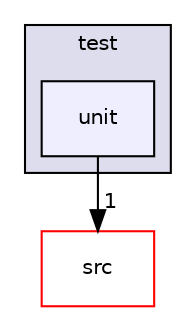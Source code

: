 digraph "test/unit" {
  compound=true
  node [ fontsize="10", fontname="Helvetica"];
  edge [ labelfontsize="10", labelfontname="Helvetica"];
  subgraph clusterdir_13e138d54eb8818da29c3992edef070a {
    graph [ bgcolor="#ddddee", pencolor="black", label="test" fontname="Helvetica", fontsize="10", URL="dir_13e138d54eb8818da29c3992edef070a.html"]
  dir_6a07fdbc4b50e86806a88566ca8f66e4 [shape=box, label="unit", style="filled", fillcolor="#eeeeff", pencolor="black", URL="dir_6a07fdbc4b50e86806a88566ca8f66e4.html"];
  }
  dir_68267d1309a1af8e8297ef4c3efbcdba [shape=box label="src" fillcolor="white" style="filled" color="red" URL="dir_68267d1309a1af8e8297ef4c3efbcdba.html"];
  dir_6a07fdbc4b50e86806a88566ca8f66e4->dir_68267d1309a1af8e8297ef4c3efbcdba [headlabel="1", labeldistance=1.5 headhref="dir_000009_000000.html"];
}
